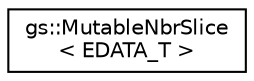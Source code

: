 digraph "Graphical Class Hierarchy"
{
 // LATEX_PDF_SIZE
  edge [fontname="Helvetica",fontsize="10",labelfontname="Helvetica",labelfontsize="10"];
  node [fontname="Helvetica",fontsize="10",shape=record];
  rankdir="LR";
  Node0 [label="gs::MutableNbrSlice\l\< EDATA_T \>",height=0.2,width=0.4,color="black", fillcolor="white", style="filled",URL="$classgs_1_1MutableNbrSlice.html",tooltip=" "];
}
